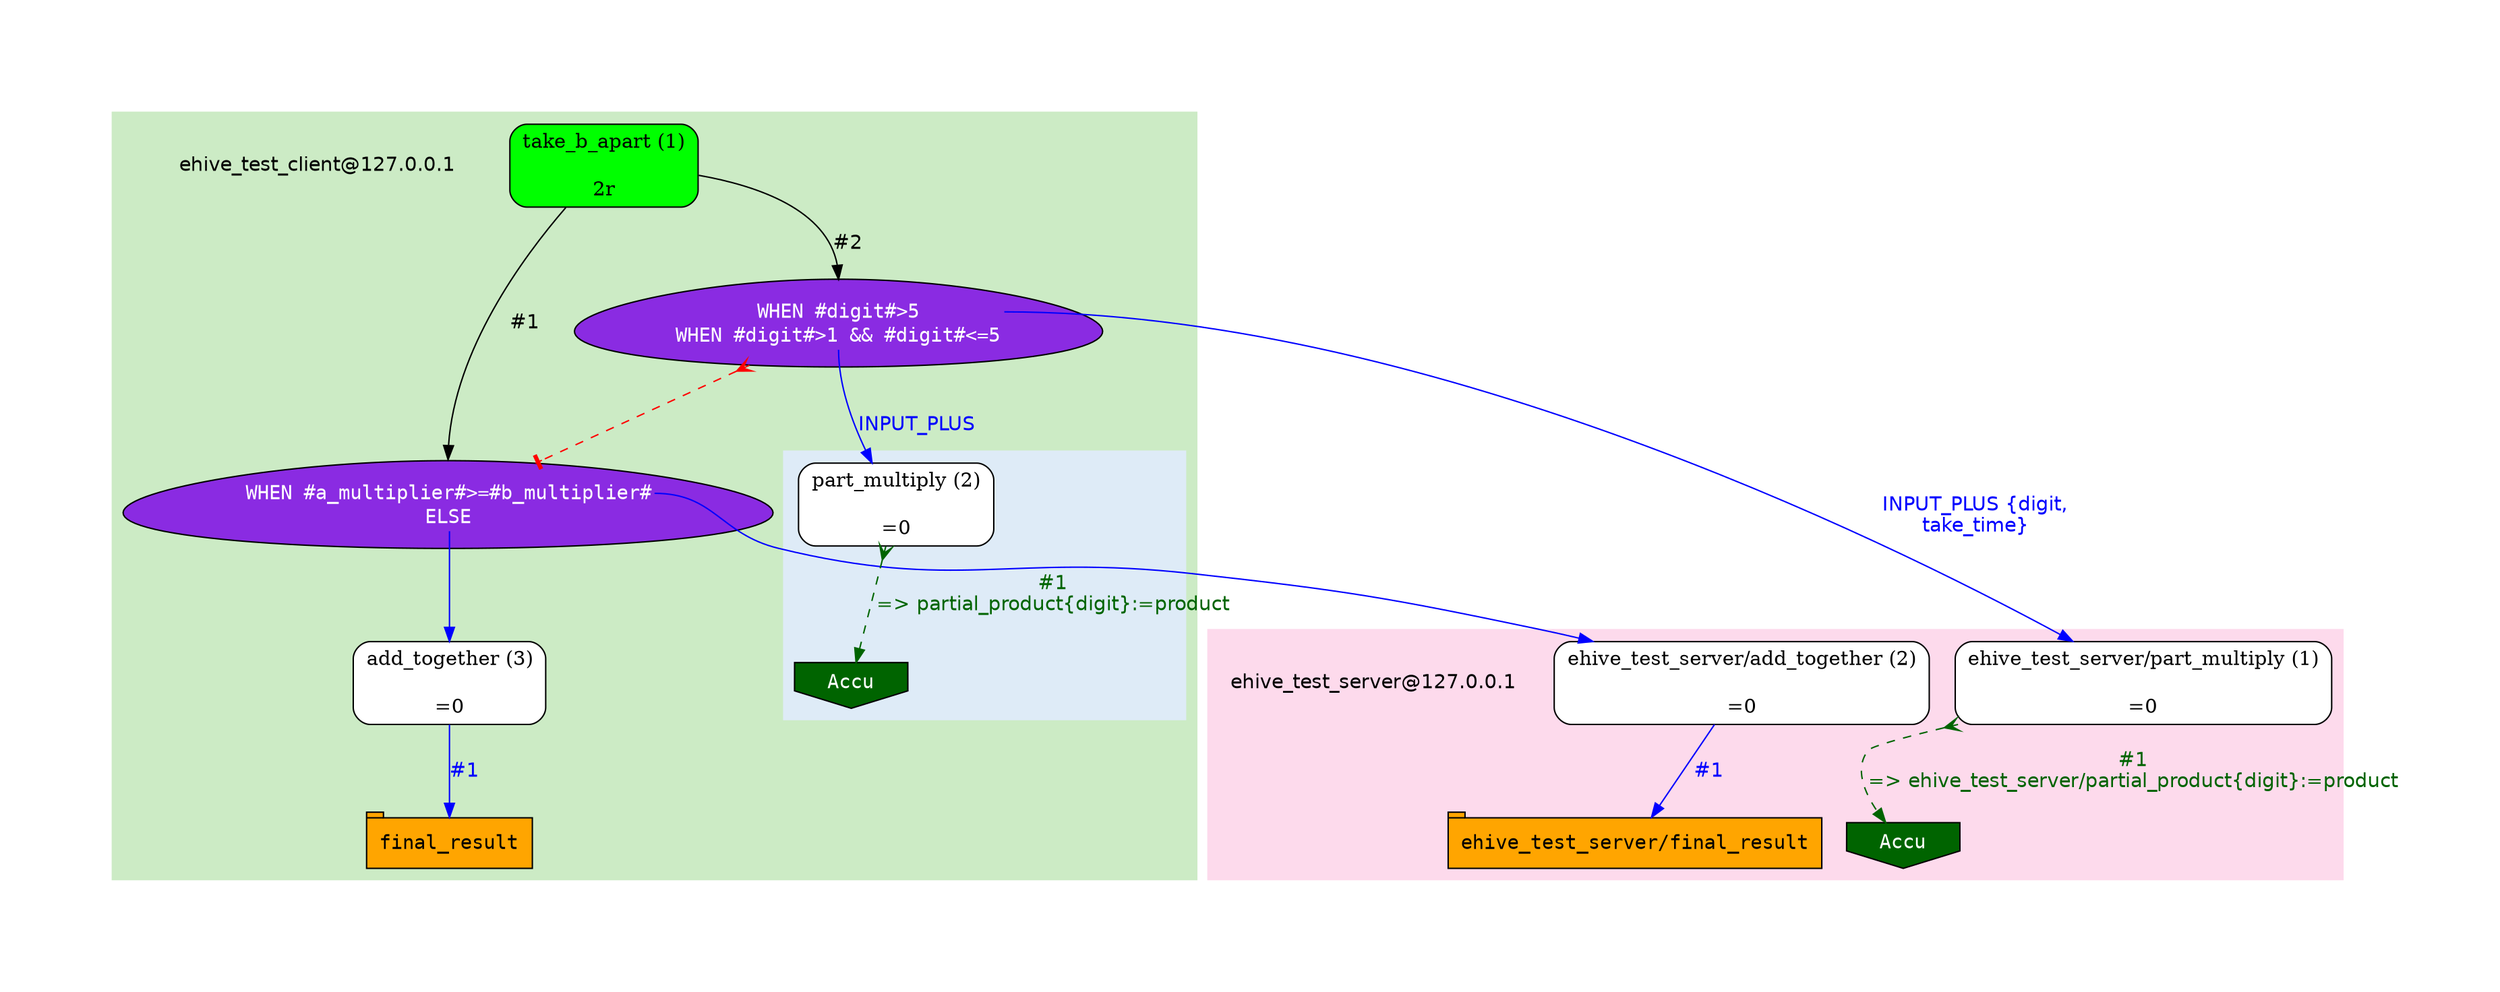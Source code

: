 digraph test {
	ratio="compress"; concentrate = "true"; name = "AnalysisWorkflow"; pad = "1.0";
	analysis_take_b_apart [fillcolor="green", fontname="Times-Roman", label=<<table border="0" cellborder="0" cellspacing="0" cellpadding="1"><tr><td colspan="1">take_b_apart (1)</td></tr><tr><td colspan="1"> </td></tr><tr><td bgcolor="green" width="100%">2r</td></tr></table>>, shape="Mrecord", style="filled"];
	dfr_1_mp [fillcolor="blueviolet", fontcolor="white", fontname="Courier", label=<<table border="0" cellborder="0" cellspacing="0" cellpadding="1">i<tr><td></td></tr><tr><td port="cond_0">WHEN #a_multiplier#&gt;=#b_multiplier#</td></tr><tr><td port="cond_1">ELSE</td></tr></table>>, shape="egg", style="filled"];
	foreign_analysis_ehive_test_server__add_together [fillcolor="white", fontname="Times-Roman", label=<<table border="0" cellborder="0" cellspacing="0" cellpadding="1"><tr><td colspan="1">ehive_test_server/add_together (2)</td></tr><tr><td colspan="1"> </td></tr><tr><td>=0</td></tr></table>>, shape="Mrecord", style="filled"];
	table_ehive_test_server__final_result [fillcolor="orange", fontcolor="black", fontname="Courier", label=<<table border="0" cellborder="0" cellspacing="0" cellpadding="1"><tr><td colspan="1">ehive_test_server/final_result</td></tr></table>>, shape="tab", style="filled"];
	analysis_add_together [fillcolor="white", fontname="Times-Roman", label=<<table border="0" cellborder="0" cellspacing="0" cellpadding="1"><tr><td colspan="1">add_together (3)</td></tr><tr><td colspan="1"> </td></tr><tr><td>=0</td></tr></table>>, shape="Mrecord", style="filled"];
	table_final_result [fillcolor="orange", fontcolor="black", fontname="Courier", label=<<table border="0" cellborder="0" cellspacing="0" cellpadding="1"><tr><td colspan="1">final_result</td></tr></table>>, shape="tab", style="filled"];
	dfr_2_mp [fillcolor="blueviolet", fontcolor="white", fontname="Courier", label=<<table border="0" cellborder="0" cellspacing="0" cellpadding="1">i<tr><td></td></tr><tr><td port="cond_0">WHEN #digit#&gt;5</td></tr><tr><td port="cond_1">WHEN #digit#&gt;1 &amp;&amp; #digit#&lt;=5</td></tr></table>>, shape="egg", style="filled"];
	foreign_analysis_ehive_test_server__part_multiply [fillcolor="white", fontname="Times-Roman", label=<<table border="0" cellborder="0" cellspacing="0" cellpadding="1"><tr><td colspan="1">ehive_test_server/part_multiply (1)</td></tr><tr><td colspan="1"> </td></tr><tr><td>=0</td></tr></table>>, shape="Mrecord", style="filled"];
	sink_long_mult_server [fillcolor="darkgreen", fontcolor="white", fontname="Courier", label="Accu", shape="invhouse", style="filled"];
	analysis_part_multiply [fillcolor="white", fontname="Times-Roman", label=<<table border="0" cellborder="0" cellspacing="0" cellpadding="1"><tr><td colspan="1">part_multiply (2)</td></tr><tr><td colspan="1"> </td></tr><tr><td>=0</td></tr></table>>, shape="Mrecord", style="filled"];
	sink_dfr_1_mp [fillcolor="darkgreen", fontcolor="white", fontname="Courier", label="Accu", shape="invhouse", style="filled"];
	pipelabel_long_mult_client [fontname="Helvetica", label="ehive_test_client@127.0.0.1", shape="plaintext"];
	pipelabel_long_mult_server [fontname="Helvetica", label="ehive_test_server@127.0.0.1", shape="plaintext"];
	analysis_add_together -> table_final_result [color="blue", fontcolor="blue", fontname="Helvetica", label="#1\n"];
	analysis_part_multiply -> sink_dfr_1_mp [arrowtail="crow", color="darkgreen", dir="both", fontcolor="darkgreen", fontname="Helvetica", label="#1\n=> partial_product{digit}:=product", style="dashed"];
	analysis_take_b_apart -> dfr_1_mp [arrowhead="normal", color="black", fontcolor="black", fontname="Helvetica", headport="n", label="#1"];
	analysis_take_b_apart -> dfr_2_mp [arrowhead="normal", color="black", fontcolor="black", fontname="Helvetica", headport="n", label="#2"];
	dfr_1_mp -> analysis_add_together [color="blue", fontcolor="blue", fontname="Helvetica", label="\n", tailport="cond_1"];
	dfr_1_mp -> foreign_analysis_ehive_test_server__add_together [color="blue", fontcolor="blue", fontname="Helvetica", label="\n", tailport="cond_0"];
	dfr_2_mp -> analysis_part_multiply [color="blue", fontcolor="blue", fontname="Helvetica", label="\nINPUT_PLUS ", tailport="cond_1"];
	dfr_2_mp -> dfr_1_mp [arrowhead="tee", arrowtail="crow", color="red", dir="both", style="dashed"];
	dfr_2_mp -> foreign_analysis_ehive_test_server__part_multiply [color="blue", fontcolor="blue", fontname="Helvetica", label="\nINPUT_PLUS {digit,\ntake_time}", tailport="cond_0"];
	foreign_analysis_ehive_test_server__add_together -> table_ehive_test_server__final_result [color="blue", fontcolor="blue", fontname="Helvetica", label="#1\n"];
	foreign_analysis_ehive_test_server__part_multiply -> sink_long_mult_server [arrowtail="crow", color="darkgreen", dir="both", fontcolor="darkgreen", fontname="Helvetica", label="#1\n=> ehive_test_server/partial_product{digit}:=product", style="dashed"];

subgraph cluster_long_mult_client {
	style=filled;
	colorscheme=pastel19;
	color=3;
	pipelabel_long_mult_client;
	analysis_take_b_apart;
	dfr_1_mp;
	subgraph cluster_dfr_1_mp {
		style=filled;
		colorscheme=blues9;
		color=2;
		analysis_part_multiply;
		sink_dfr_1_mp;
	}
	dfr_2_mp;
	analysis_add_together;
	table_final_result;
}
subgraph cluster_long_mult_server {
	style=filled;
	colorscheme=pastel19;
	color=8;
	pipelabel_long_mult_server;
	foreign_analysis_ehive_test_server__add_together;
	table_ehive_test_server__final_result;
	foreign_analysis_ehive_test_server__part_multiply;
	sink_long_mult_server;
}
}
